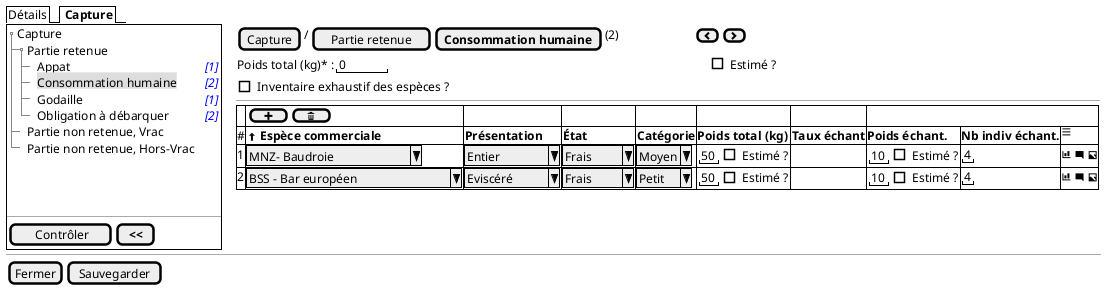 @startsalt
{
  {/ Détails | <b> Capture }
  {+
   {T
       + Capture
       ++ Partie retenue
       +++ Appat | <i><color:blue>[1]
       +++ <back:#DDD>Consommation humaine | <i><color:blue>[2]
       +++ Godaille | <i><color:blue>[1]
       +++ Obligation à débarquer | <i><color:blue>[2]
       ++ Partie non retenue, Vrac
       ++ Partie non retenue, Hors-Vrac
   }
    .
    .
    .
   --
   {
      [<&checkmark> Contrôler] | [ <b><< ]
   }
  } | . | {
    { [Capture] | / | [Partie retenue] | [<b>Consommation humaine] | (2) | . | . | . | . | . | . | . | . | . | . | . | . | . | . | { [<&chevron-left>] | [<&chevron-right>] } }

    {Poids total (kg)* : | " 0    " | . | . | . | . | . | . | . | . | . | . | . | . | . | . | . | . | . | . | . | . | . | . | . | . | . | . | . | . | . | . | . | . | . | . | . | . | . | . | . | . | . | . | . | . |. |. |. |. |. |. |. |. |. |. |. |. |. |. |. |. |. |[ ] Estimé ?}

    { [ ] Inventaire exhaustif des espèces ? }
    ---
    {#
          . | {[ <&plus> ] | [ <&trash> ] }  | . | . | . | . | .
          # | <&arrow-thick-top> <b>Espèce commerciale  | <b>Présentation | <b>État | <b>Catégorie | <b>Poids total (kg)     |  <b>Taux échant  | <b>Poids échant. | <b>Nb indiv échant. | <&menu>
          1 | ^MNZ- Baudroie       ^ | ^ Entier   ^ | ^ Frais ^ | ^Moyen^ | { "50" | [ ] Estimé ? } |  .   |   { "10" | [ ] Estimé ? }          | "4" | <&bar-chart> <&comment-square> <&image>
          2 | ^BSS - Bar européen       ^ | ^ Eviscéré ^ | ^ Frais ^ | ^Petit^ | { "50" | [ ] Estimé ? }  |  .   |   { "10" | [ ] Estimé ? }          | "4" | <&bar-chart> <&comment-square> <&image>
        }
  }

  -- | -- | --
  { [Fermer] | [Sauvegarder] }
}
@endsalt


